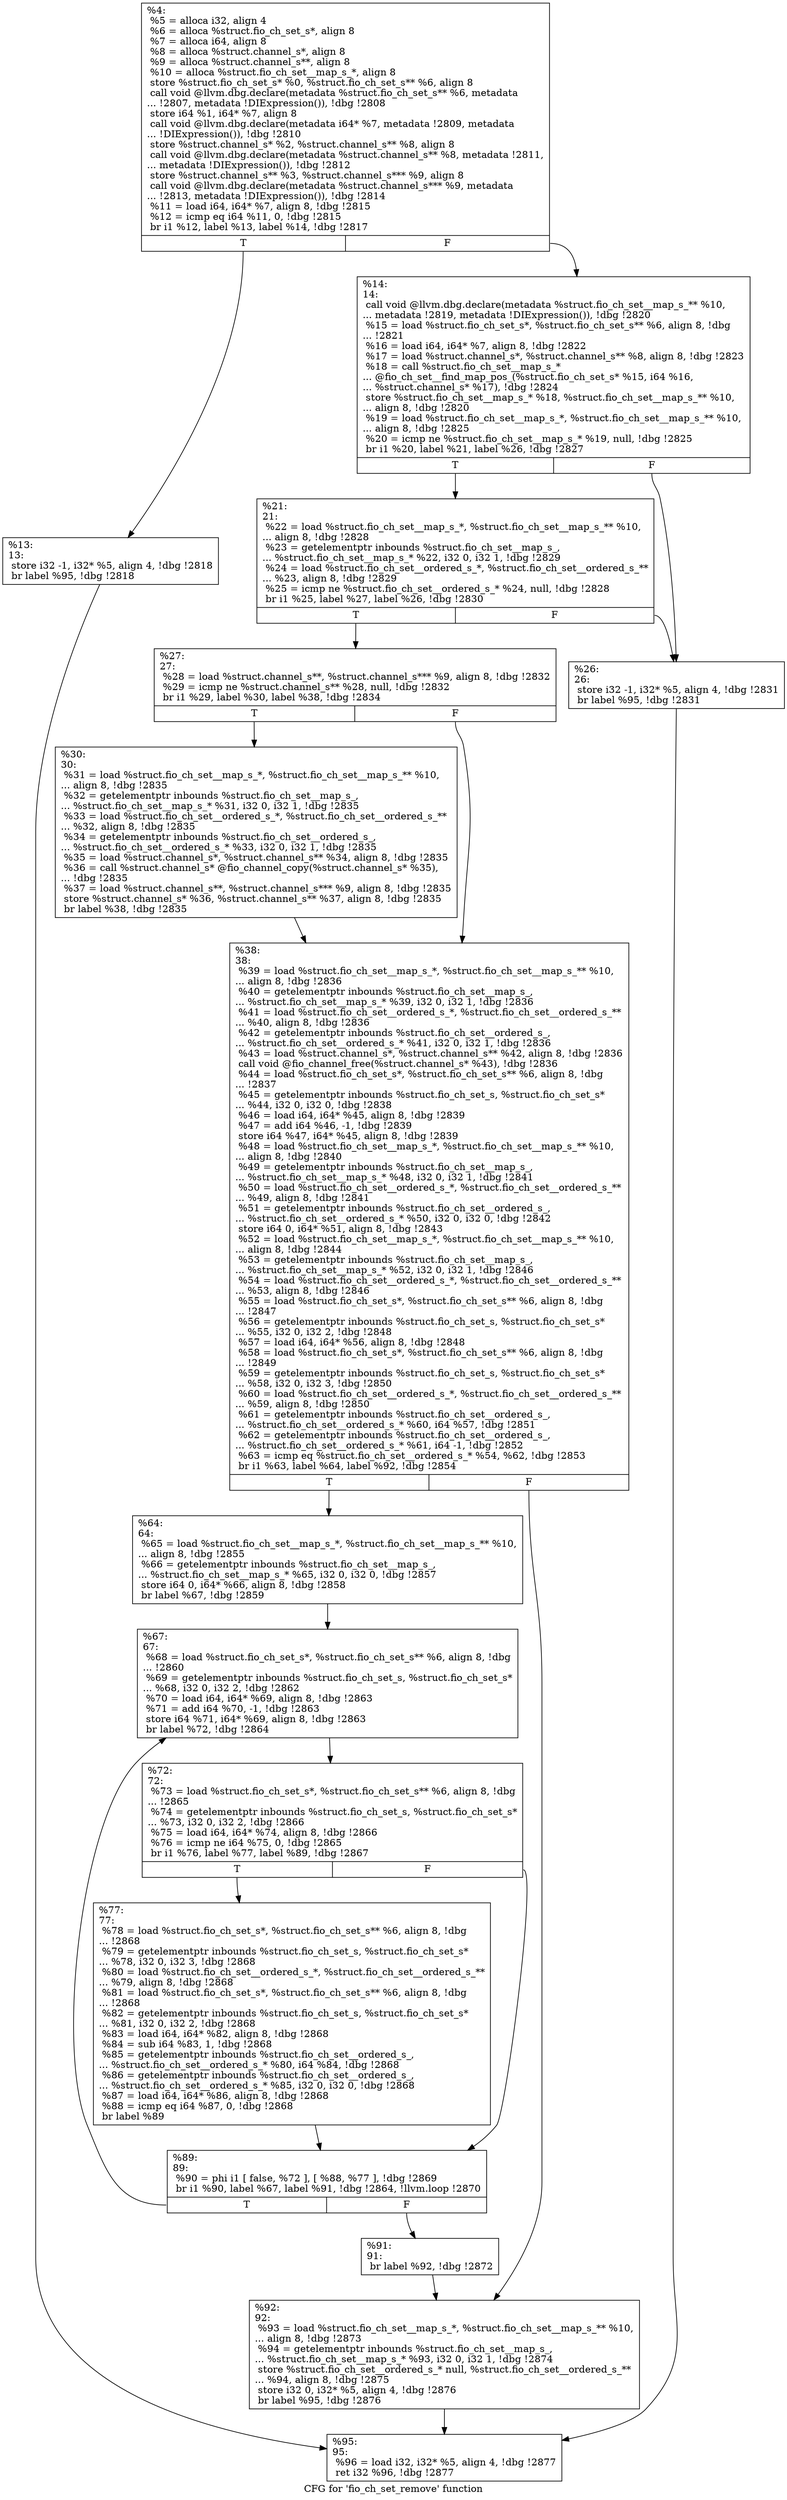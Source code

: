 digraph "CFG for 'fio_ch_set_remove' function" {
	label="CFG for 'fio_ch_set_remove' function";

	Node0x556851486de0 [shape=record,label="{%4:\l  %5 = alloca i32, align 4\l  %6 = alloca %struct.fio_ch_set_s*, align 8\l  %7 = alloca i64, align 8\l  %8 = alloca %struct.channel_s*, align 8\l  %9 = alloca %struct.channel_s**, align 8\l  %10 = alloca %struct.fio_ch_set__map_s_*, align 8\l  store %struct.fio_ch_set_s* %0, %struct.fio_ch_set_s** %6, align 8\l  call void @llvm.dbg.declare(metadata %struct.fio_ch_set_s** %6, metadata\l... !2807, metadata !DIExpression()), !dbg !2808\l  store i64 %1, i64* %7, align 8\l  call void @llvm.dbg.declare(metadata i64* %7, metadata !2809, metadata\l... !DIExpression()), !dbg !2810\l  store %struct.channel_s* %2, %struct.channel_s** %8, align 8\l  call void @llvm.dbg.declare(metadata %struct.channel_s** %8, metadata !2811,\l... metadata !DIExpression()), !dbg !2812\l  store %struct.channel_s** %3, %struct.channel_s*** %9, align 8\l  call void @llvm.dbg.declare(metadata %struct.channel_s*** %9, metadata\l... !2813, metadata !DIExpression()), !dbg !2814\l  %11 = load i64, i64* %7, align 8, !dbg !2815\l  %12 = icmp eq i64 %11, 0, !dbg !2815\l  br i1 %12, label %13, label %14, !dbg !2817\l|{<s0>T|<s1>F}}"];
	Node0x556851486de0:s0 -> Node0x556851487ff0;
	Node0x556851486de0:s1 -> Node0x556851488040;
	Node0x556851487ff0 [shape=record,label="{%13:\l13:                                               \l  store i32 -1, i32* %5, align 4, !dbg !2818\l  br label %95, !dbg !2818\l}"];
	Node0x556851487ff0 -> Node0x556851488450;
	Node0x556851488040 [shape=record,label="{%14:\l14:                                               \l  call void @llvm.dbg.declare(metadata %struct.fio_ch_set__map_s_** %10,\l... metadata !2819, metadata !DIExpression()), !dbg !2820\l  %15 = load %struct.fio_ch_set_s*, %struct.fio_ch_set_s** %6, align 8, !dbg\l... !2821\l  %16 = load i64, i64* %7, align 8, !dbg !2822\l  %17 = load %struct.channel_s*, %struct.channel_s** %8, align 8, !dbg !2823\l  %18 = call %struct.fio_ch_set__map_s_*\l... @fio_ch_set__find_map_pos_(%struct.fio_ch_set_s* %15, i64 %16,\l... %struct.channel_s* %17), !dbg !2824\l  store %struct.fio_ch_set__map_s_* %18, %struct.fio_ch_set__map_s_** %10,\l... align 8, !dbg !2820\l  %19 = load %struct.fio_ch_set__map_s_*, %struct.fio_ch_set__map_s_** %10,\l... align 8, !dbg !2825\l  %20 = icmp ne %struct.fio_ch_set__map_s_* %19, null, !dbg !2825\l  br i1 %20, label %21, label %26, !dbg !2827\l|{<s0>T|<s1>F}}"];
	Node0x556851488040:s0 -> Node0x556851488090;
	Node0x556851488040:s1 -> Node0x5568514880e0;
	Node0x556851488090 [shape=record,label="{%21:\l21:                                               \l  %22 = load %struct.fio_ch_set__map_s_*, %struct.fio_ch_set__map_s_** %10,\l... align 8, !dbg !2828\l  %23 = getelementptr inbounds %struct.fio_ch_set__map_s_,\l... %struct.fio_ch_set__map_s_* %22, i32 0, i32 1, !dbg !2829\l  %24 = load %struct.fio_ch_set__ordered_s_*, %struct.fio_ch_set__ordered_s_**\l... %23, align 8, !dbg !2829\l  %25 = icmp ne %struct.fio_ch_set__ordered_s_* %24, null, !dbg !2828\l  br i1 %25, label %27, label %26, !dbg !2830\l|{<s0>T|<s1>F}}"];
	Node0x556851488090:s0 -> Node0x556851488130;
	Node0x556851488090:s1 -> Node0x5568514880e0;
	Node0x5568514880e0 [shape=record,label="{%26:\l26:                                               \l  store i32 -1, i32* %5, align 4, !dbg !2831\l  br label %95, !dbg !2831\l}"];
	Node0x5568514880e0 -> Node0x556851488450;
	Node0x556851488130 [shape=record,label="{%27:\l27:                                               \l  %28 = load %struct.channel_s**, %struct.channel_s*** %9, align 8, !dbg !2832\l  %29 = icmp ne %struct.channel_s** %28, null, !dbg !2832\l  br i1 %29, label %30, label %38, !dbg !2834\l|{<s0>T|<s1>F}}"];
	Node0x556851488130:s0 -> Node0x556851488180;
	Node0x556851488130:s1 -> Node0x5568514881d0;
	Node0x556851488180 [shape=record,label="{%30:\l30:                                               \l  %31 = load %struct.fio_ch_set__map_s_*, %struct.fio_ch_set__map_s_** %10,\l... align 8, !dbg !2835\l  %32 = getelementptr inbounds %struct.fio_ch_set__map_s_,\l... %struct.fio_ch_set__map_s_* %31, i32 0, i32 1, !dbg !2835\l  %33 = load %struct.fio_ch_set__ordered_s_*, %struct.fio_ch_set__ordered_s_**\l... %32, align 8, !dbg !2835\l  %34 = getelementptr inbounds %struct.fio_ch_set__ordered_s_,\l... %struct.fio_ch_set__ordered_s_* %33, i32 0, i32 1, !dbg !2835\l  %35 = load %struct.channel_s*, %struct.channel_s** %34, align 8, !dbg !2835\l  %36 = call %struct.channel_s* @fio_channel_copy(%struct.channel_s* %35),\l... !dbg !2835\l  %37 = load %struct.channel_s**, %struct.channel_s*** %9, align 8, !dbg !2835\l  store %struct.channel_s* %36, %struct.channel_s** %37, align 8, !dbg !2835\l  br label %38, !dbg !2835\l}"];
	Node0x556851488180 -> Node0x5568514881d0;
	Node0x5568514881d0 [shape=record,label="{%38:\l38:                                               \l  %39 = load %struct.fio_ch_set__map_s_*, %struct.fio_ch_set__map_s_** %10,\l... align 8, !dbg !2836\l  %40 = getelementptr inbounds %struct.fio_ch_set__map_s_,\l... %struct.fio_ch_set__map_s_* %39, i32 0, i32 1, !dbg !2836\l  %41 = load %struct.fio_ch_set__ordered_s_*, %struct.fio_ch_set__ordered_s_**\l... %40, align 8, !dbg !2836\l  %42 = getelementptr inbounds %struct.fio_ch_set__ordered_s_,\l... %struct.fio_ch_set__ordered_s_* %41, i32 0, i32 1, !dbg !2836\l  %43 = load %struct.channel_s*, %struct.channel_s** %42, align 8, !dbg !2836\l  call void @fio_channel_free(%struct.channel_s* %43), !dbg !2836\l  %44 = load %struct.fio_ch_set_s*, %struct.fio_ch_set_s** %6, align 8, !dbg\l... !2837\l  %45 = getelementptr inbounds %struct.fio_ch_set_s, %struct.fio_ch_set_s*\l... %44, i32 0, i32 0, !dbg !2838\l  %46 = load i64, i64* %45, align 8, !dbg !2839\l  %47 = add i64 %46, -1, !dbg !2839\l  store i64 %47, i64* %45, align 8, !dbg !2839\l  %48 = load %struct.fio_ch_set__map_s_*, %struct.fio_ch_set__map_s_** %10,\l... align 8, !dbg !2840\l  %49 = getelementptr inbounds %struct.fio_ch_set__map_s_,\l... %struct.fio_ch_set__map_s_* %48, i32 0, i32 1, !dbg !2841\l  %50 = load %struct.fio_ch_set__ordered_s_*, %struct.fio_ch_set__ordered_s_**\l... %49, align 8, !dbg !2841\l  %51 = getelementptr inbounds %struct.fio_ch_set__ordered_s_,\l... %struct.fio_ch_set__ordered_s_* %50, i32 0, i32 0, !dbg !2842\l  store i64 0, i64* %51, align 8, !dbg !2843\l  %52 = load %struct.fio_ch_set__map_s_*, %struct.fio_ch_set__map_s_** %10,\l... align 8, !dbg !2844\l  %53 = getelementptr inbounds %struct.fio_ch_set__map_s_,\l... %struct.fio_ch_set__map_s_* %52, i32 0, i32 1, !dbg !2846\l  %54 = load %struct.fio_ch_set__ordered_s_*, %struct.fio_ch_set__ordered_s_**\l... %53, align 8, !dbg !2846\l  %55 = load %struct.fio_ch_set_s*, %struct.fio_ch_set_s** %6, align 8, !dbg\l... !2847\l  %56 = getelementptr inbounds %struct.fio_ch_set_s, %struct.fio_ch_set_s*\l... %55, i32 0, i32 2, !dbg !2848\l  %57 = load i64, i64* %56, align 8, !dbg !2848\l  %58 = load %struct.fio_ch_set_s*, %struct.fio_ch_set_s** %6, align 8, !dbg\l... !2849\l  %59 = getelementptr inbounds %struct.fio_ch_set_s, %struct.fio_ch_set_s*\l... %58, i32 0, i32 3, !dbg !2850\l  %60 = load %struct.fio_ch_set__ordered_s_*, %struct.fio_ch_set__ordered_s_**\l... %59, align 8, !dbg !2850\l  %61 = getelementptr inbounds %struct.fio_ch_set__ordered_s_,\l... %struct.fio_ch_set__ordered_s_* %60, i64 %57, !dbg !2851\l  %62 = getelementptr inbounds %struct.fio_ch_set__ordered_s_,\l... %struct.fio_ch_set__ordered_s_* %61, i64 -1, !dbg !2852\l  %63 = icmp eq %struct.fio_ch_set__ordered_s_* %54, %62, !dbg !2853\l  br i1 %63, label %64, label %92, !dbg !2854\l|{<s0>T|<s1>F}}"];
	Node0x5568514881d0:s0 -> Node0x556851488220;
	Node0x5568514881d0:s1 -> Node0x556851488400;
	Node0x556851488220 [shape=record,label="{%64:\l64:                                               \l  %65 = load %struct.fio_ch_set__map_s_*, %struct.fio_ch_set__map_s_** %10,\l... align 8, !dbg !2855\l  %66 = getelementptr inbounds %struct.fio_ch_set__map_s_,\l... %struct.fio_ch_set__map_s_* %65, i32 0, i32 0, !dbg !2857\l  store i64 0, i64* %66, align 8, !dbg !2858\l  br label %67, !dbg !2859\l}"];
	Node0x556851488220 -> Node0x556851488270;
	Node0x556851488270 [shape=record,label="{%67:\l67:                                               \l  %68 = load %struct.fio_ch_set_s*, %struct.fio_ch_set_s** %6, align 8, !dbg\l... !2860\l  %69 = getelementptr inbounds %struct.fio_ch_set_s, %struct.fio_ch_set_s*\l... %68, i32 0, i32 2, !dbg !2862\l  %70 = load i64, i64* %69, align 8, !dbg !2863\l  %71 = add i64 %70, -1, !dbg !2863\l  store i64 %71, i64* %69, align 8, !dbg !2863\l  br label %72, !dbg !2864\l}"];
	Node0x556851488270 -> Node0x5568514882c0;
	Node0x5568514882c0 [shape=record,label="{%72:\l72:                                               \l  %73 = load %struct.fio_ch_set_s*, %struct.fio_ch_set_s** %6, align 8, !dbg\l... !2865\l  %74 = getelementptr inbounds %struct.fio_ch_set_s, %struct.fio_ch_set_s*\l... %73, i32 0, i32 2, !dbg !2866\l  %75 = load i64, i64* %74, align 8, !dbg !2866\l  %76 = icmp ne i64 %75, 0, !dbg !2865\l  br i1 %76, label %77, label %89, !dbg !2867\l|{<s0>T|<s1>F}}"];
	Node0x5568514882c0:s0 -> Node0x556851488310;
	Node0x5568514882c0:s1 -> Node0x556851488360;
	Node0x556851488310 [shape=record,label="{%77:\l77:                                               \l  %78 = load %struct.fio_ch_set_s*, %struct.fio_ch_set_s** %6, align 8, !dbg\l... !2868\l  %79 = getelementptr inbounds %struct.fio_ch_set_s, %struct.fio_ch_set_s*\l... %78, i32 0, i32 3, !dbg !2868\l  %80 = load %struct.fio_ch_set__ordered_s_*, %struct.fio_ch_set__ordered_s_**\l... %79, align 8, !dbg !2868\l  %81 = load %struct.fio_ch_set_s*, %struct.fio_ch_set_s** %6, align 8, !dbg\l... !2868\l  %82 = getelementptr inbounds %struct.fio_ch_set_s, %struct.fio_ch_set_s*\l... %81, i32 0, i32 2, !dbg !2868\l  %83 = load i64, i64* %82, align 8, !dbg !2868\l  %84 = sub i64 %83, 1, !dbg !2868\l  %85 = getelementptr inbounds %struct.fio_ch_set__ordered_s_,\l... %struct.fio_ch_set__ordered_s_* %80, i64 %84, !dbg !2868\l  %86 = getelementptr inbounds %struct.fio_ch_set__ordered_s_,\l... %struct.fio_ch_set__ordered_s_* %85, i32 0, i32 0, !dbg !2868\l  %87 = load i64, i64* %86, align 8, !dbg !2868\l  %88 = icmp eq i64 %87, 0, !dbg !2868\l  br label %89\l}"];
	Node0x556851488310 -> Node0x556851488360;
	Node0x556851488360 [shape=record,label="{%89:\l89:                                               \l  %90 = phi i1 [ false, %72 ], [ %88, %77 ], !dbg !2869\l  br i1 %90, label %67, label %91, !dbg !2864, !llvm.loop !2870\l|{<s0>T|<s1>F}}"];
	Node0x556851488360:s0 -> Node0x556851488270;
	Node0x556851488360:s1 -> Node0x5568514883b0;
	Node0x5568514883b0 [shape=record,label="{%91:\l91:                                               \l  br label %92, !dbg !2872\l}"];
	Node0x5568514883b0 -> Node0x556851488400;
	Node0x556851488400 [shape=record,label="{%92:\l92:                                               \l  %93 = load %struct.fio_ch_set__map_s_*, %struct.fio_ch_set__map_s_** %10,\l... align 8, !dbg !2873\l  %94 = getelementptr inbounds %struct.fio_ch_set__map_s_,\l... %struct.fio_ch_set__map_s_* %93, i32 0, i32 1, !dbg !2874\l  store %struct.fio_ch_set__ordered_s_* null, %struct.fio_ch_set__ordered_s_**\l... %94, align 8, !dbg !2875\l  store i32 0, i32* %5, align 4, !dbg !2876\l  br label %95, !dbg !2876\l}"];
	Node0x556851488400 -> Node0x556851488450;
	Node0x556851488450 [shape=record,label="{%95:\l95:                                               \l  %96 = load i32, i32* %5, align 4, !dbg !2877\l  ret i32 %96, !dbg !2877\l}"];
}
